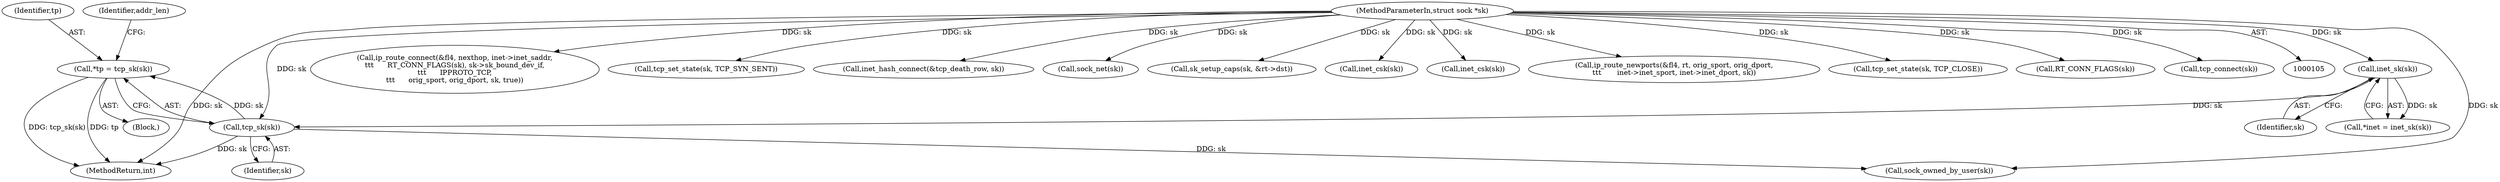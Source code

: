 digraph "0_linux_f6d8bd051c391c1c0458a30b2a7abcd939329259_29@pointer" {
"1000122" [label="(Call,*tp = tcp_sk(sk))"];
"1000124" [label="(Call,tcp_sk(sk))"];
"1000119" [label="(Call,inet_sk(sk))"];
"1000106" [label="(MethodParameterIn,struct sock *sk)"];
"1000202" [label="(Call,ip_route_connect(&fl4, nexthop, inet->inet_saddr,\n\t\t\t      RT_CONN_FLAGS(sk), sk->sk_bound_dev_if,\n\t\t\t      IPPROTO_TCP,\n\t\t\t      orig_sport, orig_dport, sk, true))"];
"1000412" [label="(Call,tcp_set_state(sk, TCP_SYN_SENT))"];
"1000166" [label="(Call,sock_owned_by_user(sk))"];
"1000523" [label="(MethodReturn,int)"];
"1000417" [label="(Call,inet_hash_connect(&tcp_death_row, sk))"];
"1000106" [label="(MethodParameterIn,struct sock *sk)"];
"1000119" [label="(Call,inet_sk(sk))"];
"1000124" [label="(Call,tcp_sk(sk))"];
"1000233" [label="(Call,sock_net(sk))"];
"1000123" [label="(Identifier,tp)"];
"1000122" [label="(Call,*tp = tcp_sk(sk))"];
"1000109" [label="(Block,)"];
"1000120" [label="(Identifier,sk)"];
"1000456" [label="(Call,sk_setup_caps(sk, &rt->dst))"];
"1000136" [label="(Identifier,addr_len)"];
"1000117" [label="(Call,*inet = inet_sk(sk))"];
"1000397" [label="(Call,inet_csk(sk))"];
"1000389" [label="(Call,inet_csk(sk))"];
"1000426" [label="(Call,ip_route_newports(&fl4, rt, orig_sport, orig_dport,\n\t\t\t       inet->inet_sport, inet->inet_dport, sk))"];
"1000506" [label="(Call,tcp_set_state(sk, TCP_CLOSE))"];
"1000125" [label="(Identifier,sk)"];
"1000209" [label="(Call,RT_CONN_FLAGS(sk))"];
"1000495" [label="(Call,tcp_connect(sk))"];
"1000122" -> "1000109"  [label="AST: "];
"1000122" -> "1000124"  [label="CFG: "];
"1000123" -> "1000122"  [label="AST: "];
"1000124" -> "1000122"  [label="AST: "];
"1000136" -> "1000122"  [label="CFG: "];
"1000122" -> "1000523"  [label="DDG: tp"];
"1000122" -> "1000523"  [label="DDG: tcp_sk(sk)"];
"1000124" -> "1000122"  [label="DDG: sk"];
"1000124" -> "1000125"  [label="CFG: "];
"1000125" -> "1000124"  [label="AST: "];
"1000124" -> "1000523"  [label="DDG: sk"];
"1000119" -> "1000124"  [label="DDG: sk"];
"1000106" -> "1000124"  [label="DDG: sk"];
"1000124" -> "1000166"  [label="DDG: sk"];
"1000119" -> "1000117"  [label="AST: "];
"1000119" -> "1000120"  [label="CFG: "];
"1000120" -> "1000119"  [label="AST: "];
"1000117" -> "1000119"  [label="CFG: "];
"1000119" -> "1000117"  [label="DDG: sk"];
"1000106" -> "1000119"  [label="DDG: sk"];
"1000106" -> "1000105"  [label="AST: "];
"1000106" -> "1000523"  [label="DDG: sk"];
"1000106" -> "1000166"  [label="DDG: sk"];
"1000106" -> "1000209"  [label="DDG: sk"];
"1000106" -> "1000202"  [label="DDG: sk"];
"1000106" -> "1000233"  [label="DDG: sk"];
"1000106" -> "1000389"  [label="DDG: sk"];
"1000106" -> "1000397"  [label="DDG: sk"];
"1000106" -> "1000412"  [label="DDG: sk"];
"1000106" -> "1000417"  [label="DDG: sk"];
"1000106" -> "1000426"  [label="DDG: sk"];
"1000106" -> "1000456"  [label="DDG: sk"];
"1000106" -> "1000495"  [label="DDG: sk"];
"1000106" -> "1000506"  [label="DDG: sk"];
}
